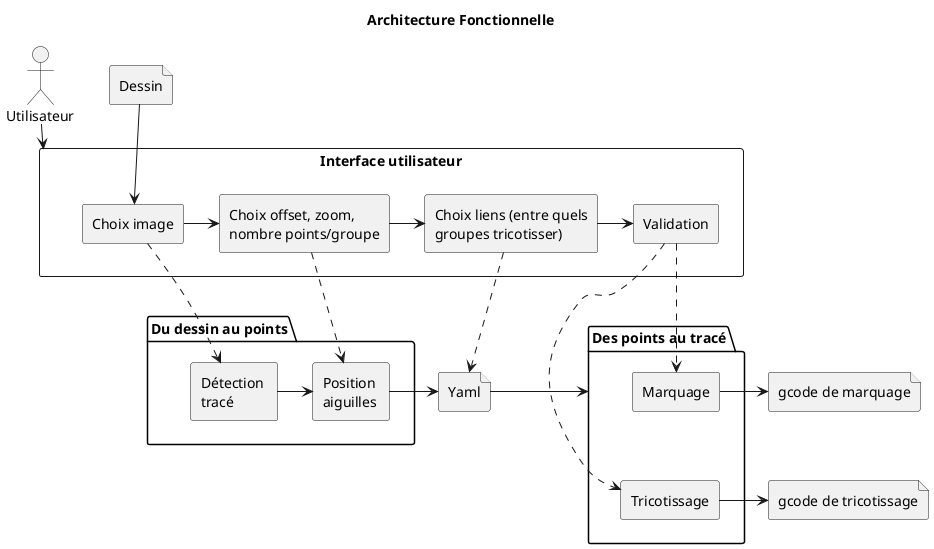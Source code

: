 @startuml "Architecture fonctionnelle"

title "Architecture Fonctionnelle"

' <style>
'     element {
'         FontSize: 24;
'     }
' </style>

package "Du dessin au points" as ddap {
    rectangle "Détection \ntracé" as e1
    rectangle "Position \naiguilles" as e2
}


package "Des points au tracé" as dpat {
    rectangle "Marquage"
    rectangle "Tricotissage"
    "Marquage" -[hidden]-> "Tricotissage"
}


Actor Utilisateur
file Dessin 


rectangle "Interface utilisateur" as ui {
    rectangle  "Choix image" as ui1
    rectangle "Choix offset, zoom,\nnombre points/groupe" as ui2
    rectangle "Choix liens (entre quels\ngroupes tricotisser)" as ui3
    rectangle "Validation" as ui4
    ui1 -> ui2
    ui2 -> ui3
    ui3 -> ui4
}

file Yaml

Dessin --> ui1
e1 -> e2
e2 -right-> Yaml
ddap -[hidden]> Yaml


ddap -[hidden]> dpat

hide dummy1


Utilisateur --> ui

ui1 ..> e1
ui2 ..> e2
ui3 ..> Yaml
ui4 ..> "Marquage"
ui4 .right.> "Tricotissage"

Yaml -right-> dpat 
file "gcode de marquage"
Marquage -> "gcode de marquage"

file "gcode de tricotissage"
"Tricotissage" -> "gcode de tricotissage"


@enduml